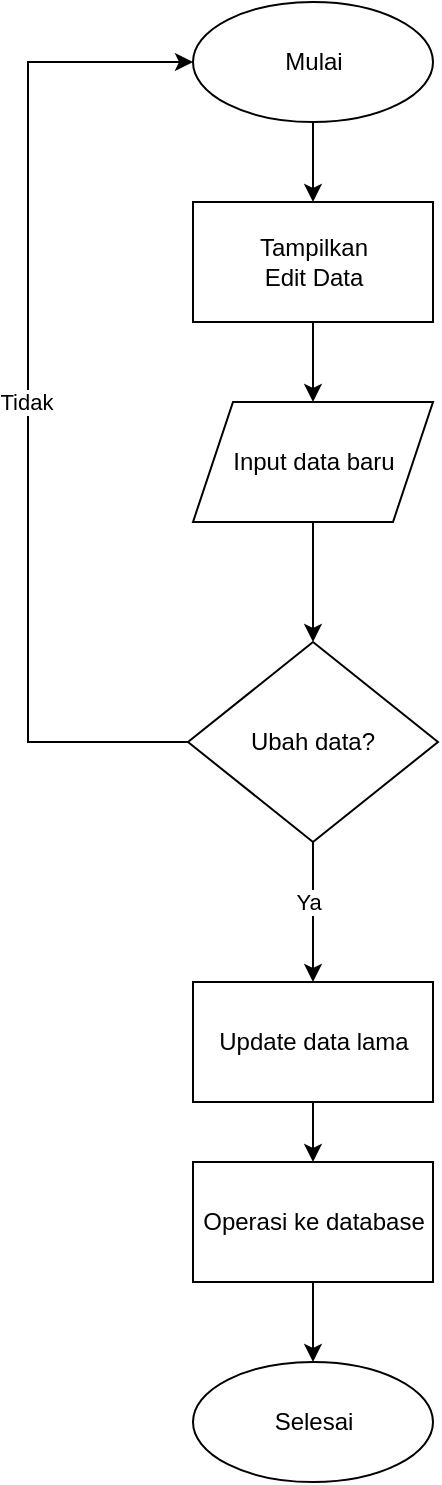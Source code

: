 <mxfile version="24.7.7">
  <diagram name="Page-1" id="zuuopOfa9b7sefYAr8XB">
    <mxGraphModel dx="1050" dy="557" grid="1" gridSize="10" guides="1" tooltips="1" connect="1" arrows="1" fold="1" page="1" pageScale="1" pageWidth="850" pageHeight="1100" math="0" shadow="0">
      <root>
        <mxCell id="0" />
        <mxCell id="1" parent="0" />
        <mxCell id="2M7IVyNe9yeB_Audw4a8-1" style="edgeStyle=orthogonalEdgeStyle;rounded=0;orthogonalLoop=1;jettySize=auto;html=1;exitX=0.5;exitY=1;exitDx=0;exitDy=0;" edge="1" parent="1" source="2M7IVyNe9yeB_Audw4a8-2" target="2M7IVyNe9yeB_Audw4a8-5">
          <mxGeometry relative="1" as="geometry" />
        </mxCell>
        <mxCell id="2M7IVyNe9yeB_Audw4a8-2" value="Mulai" style="ellipse;whiteSpace=wrap;html=1;" vertex="1" parent="1">
          <mxGeometry x="362.5" width="120" height="60" as="geometry" />
        </mxCell>
        <mxCell id="2M7IVyNe9yeB_Audw4a8-3" value="Selesai" style="ellipse;whiteSpace=wrap;html=1;" vertex="1" parent="1">
          <mxGeometry x="362.5" y="680" width="120" height="60" as="geometry" />
        </mxCell>
        <mxCell id="2M7IVyNe9yeB_Audw4a8-4" style="edgeStyle=orthogonalEdgeStyle;rounded=0;orthogonalLoop=1;jettySize=auto;html=1;exitX=0.5;exitY=1;exitDx=0;exitDy=0;" edge="1" parent="1" source="2M7IVyNe9yeB_Audw4a8-5" target="2M7IVyNe9yeB_Audw4a8-7">
          <mxGeometry relative="1" as="geometry" />
        </mxCell>
        <mxCell id="2M7IVyNe9yeB_Audw4a8-5" value="Tampilkan&lt;div&gt;&lt;span style=&quot;background-color: initial;&quot;&gt;Edit Data&lt;/span&gt;&lt;/div&gt;" style="rounded=0;whiteSpace=wrap;html=1;" vertex="1" parent="1">
          <mxGeometry x="362.5" y="100" width="120" height="60" as="geometry" />
        </mxCell>
        <mxCell id="2M7IVyNe9yeB_Audw4a8-6" style="edgeStyle=orthogonalEdgeStyle;rounded=0;orthogonalLoop=1;jettySize=auto;html=1;exitX=0.5;exitY=1;exitDx=0;exitDy=0;entryX=0.5;entryY=0;entryDx=0;entryDy=0;" edge="1" parent="1" source="2M7IVyNe9yeB_Audw4a8-7" target="2M7IVyNe9yeB_Audw4a8-12">
          <mxGeometry relative="1" as="geometry" />
        </mxCell>
        <mxCell id="2M7IVyNe9yeB_Audw4a8-7" value="Input data baru" style="shape=parallelogram;perimeter=parallelogramPerimeter;whiteSpace=wrap;html=1;fixedSize=1;" vertex="1" parent="1">
          <mxGeometry x="362.5" y="200" width="120" height="60" as="geometry" />
        </mxCell>
        <mxCell id="2M7IVyNe9yeB_Audw4a8-8" style="edgeStyle=orthogonalEdgeStyle;rounded=0;orthogonalLoop=1;jettySize=auto;html=1;exitX=0.5;exitY=1;exitDx=0;exitDy=0;" edge="1" parent="1" source="2M7IVyNe9yeB_Audw4a8-12" target="2M7IVyNe9yeB_Audw4a8-14">
          <mxGeometry relative="1" as="geometry" />
        </mxCell>
        <mxCell id="2M7IVyNe9yeB_Audw4a8-9" value="Ya" style="edgeLabel;html=1;align=center;verticalAlign=middle;resizable=0;points=[];" vertex="1" connectable="0" parent="2M7IVyNe9yeB_Audw4a8-8">
          <mxGeometry x="-0.154" y="-3" relative="1" as="geometry">
            <mxPoint as="offset" />
          </mxGeometry>
        </mxCell>
        <mxCell id="2M7IVyNe9yeB_Audw4a8-10" style="edgeStyle=orthogonalEdgeStyle;rounded=0;orthogonalLoop=1;jettySize=auto;html=1;exitX=0;exitY=0.5;exitDx=0;exitDy=0;entryX=0;entryY=0.5;entryDx=0;entryDy=0;" edge="1" parent="1" source="2M7IVyNe9yeB_Audw4a8-12" target="2M7IVyNe9yeB_Audw4a8-2">
          <mxGeometry relative="1" as="geometry">
            <Array as="points">
              <mxPoint x="280" y="370" />
              <mxPoint x="280" y="30" />
            </Array>
          </mxGeometry>
        </mxCell>
        <mxCell id="2M7IVyNe9yeB_Audw4a8-11" value="Tidak" style="edgeLabel;html=1;align=center;verticalAlign=middle;resizable=0;points=[];" vertex="1" connectable="0" parent="2M7IVyNe9yeB_Audw4a8-10">
          <mxGeometry x="-0.005" y="1" relative="1" as="geometry">
            <mxPoint as="offset" />
          </mxGeometry>
        </mxCell>
        <mxCell id="2M7IVyNe9yeB_Audw4a8-12" value="Ubah data?" style="rhombus;whiteSpace=wrap;html=1;" vertex="1" parent="1">
          <mxGeometry x="360" y="320" width="125" height="100" as="geometry" />
        </mxCell>
        <mxCell id="2M7IVyNe9yeB_Audw4a8-13" value="" style="edgeStyle=orthogonalEdgeStyle;rounded=0;orthogonalLoop=1;jettySize=auto;html=1;" edge="1" parent="1" source="2M7IVyNe9yeB_Audw4a8-14" target="2M7IVyNe9yeB_Audw4a8-16">
          <mxGeometry relative="1" as="geometry" />
        </mxCell>
        <mxCell id="2M7IVyNe9yeB_Audw4a8-14" value="Update data lama" style="rounded=0;whiteSpace=wrap;html=1;" vertex="1" parent="1">
          <mxGeometry x="362.5" y="490" width="120" height="60" as="geometry" />
        </mxCell>
        <mxCell id="2M7IVyNe9yeB_Audw4a8-15" value="" style="edgeStyle=orthogonalEdgeStyle;rounded=0;orthogonalLoop=1;jettySize=auto;html=1;" edge="1" parent="1" source="2M7IVyNe9yeB_Audw4a8-16" target="2M7IVyNe9yeB_Audw4a8-3">
          <mxGeometry relative="1" as="geometry" />
        </mxCell>
        <mxCell id="2M7IVyNe9yeB_Audw4a8-16" value="Operasi ke database" style="rounded=0;whiteSpace=wrap;html=1;" vertex="1" parent="1">
          <mxGeometry x="362.5" y="580" width="120" height="60" as="geometry" />
        </mxCell>
      </root>
    </mxGraphModel>
  </diagram>
</mxfile>
